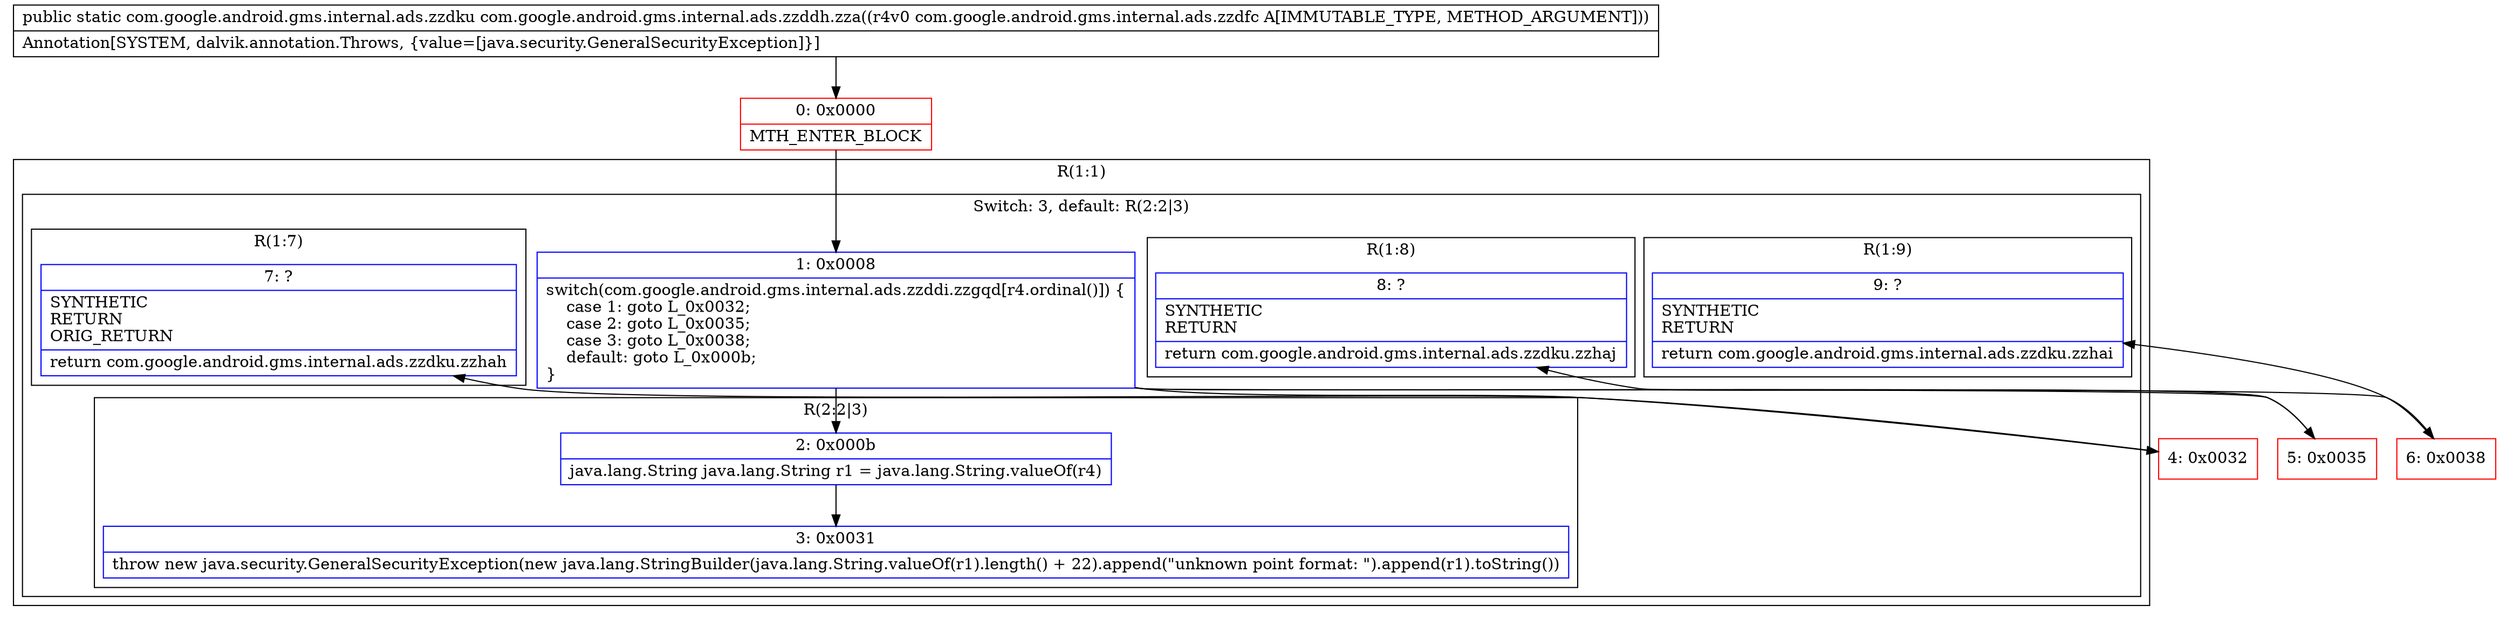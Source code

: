 digraph "CFG forcom.google.android.gms.internal.ads.zzddh.zza(Lcom\/google\/android\/gms\/internal\/ads\/zzdfc;)Lcom\/google\/android\/gms\/internal\/ads\/zzdku;" {
subgraph cluster_Region_2107120056 {
label = "R(1:1)";
node [shape=record,color=blue];
subgraph cluster_SwitchRegion_1282869884 {
label = "Switch: 3, default: R(2:2|3)";
node [shape=record,color=blue];
Node_1 [shape=record,label="{1\:\ 0x0008|switch(com.google.android.gms.internal.ads.zzddi.zzgqd[r4.ordinal()]) \{\l    case 1: goto L_0x0032;\l    case 2: goto L_0x0035;\l    case 3: goto L_0x0038;\l    default: goto L_0x000b;\l\}\l}"];
subgraph cluster_Region_59851999 {
label = "R(1:7)";
node [shape=record,color=blue];
Node_7 [shape=record,label="{7\:\ ?|SYNTHETIC\lRETURN\lORIG_RETURN\l|return com.google.android.gms.internal.ads.zzdku.zzhah\l}"];
}
subgraph cluster_Region_526059950 {
label = "R(1:8)";
node [shape=record,color=blue];
Node_8 [shape=record,label="{8\:\ ?|SYNTHETIC\lRETURN\l|return com.google.android.gms.internal.ads.zzdku.zzhaj\l}"];
}
subgraph cluster_Region_582190628 {
label = "R(1:9)";
node [shape=record,color=blue];
Node_9 [shape=record,label="{9\:\ ?|SYNTHETIC\lRETURN\l|return com.google.android.gms.internal.ads.zzdku.zzhai\l}"];
}
subgraph cluster_Region_1141905379 {
label = "R(2:2|3)";
node [shape=record,color=blue];
Node_2 [shape=record,label="{2\:\ 0x000b|java.lang.String java.lang.String r1 = java.lang.String.valueOf(r4)\l}"];
Node_3 [shape=record,label="{3\:\ 0x0031|throw new java.security.GeneralSecurityException(new java.lang.StringBuilder(java.lang.String.valueOf(r1).length() + 22).append(\"unknown point format: \").append(r1).toString())\l}"];
}
}
}
Node_0 [shape=record,color=red,label="{0\:\ 0x0000|MTH_ENTER_BLOCK\l}"];
Node_4 [shape=record,color=red,label="{4\:\ 0x0032}"];
Node_5 [shape=record,color=red,label="{5\:\ 0x0035}"];
Node_6 [shape=record,color=red,label="{6\:\ 0x0038}"];
MethodNode[shape=record,label="{public static com.google.android.gms.internal.ads.zzdku com.google.android.gms.internal.ads.zzddh.zza((r4v0 com.google.android.gms.internal.ads.zzdfc A[IMMUTABLE_TYPE, METHOD_ARGUMENT]))  | Annotation[SYSTEM, dalvik.annotation.Throws, \{value=[java.security.GeneralSecurityException]\}]\l}"];
MethodNode -> Node_0;
Node_1 -> Node_2;
Node_1 -> Node_4;
Node_1 -> Node_5;
Node_1 -> Node_6;
Node_2 -> Node_3;
Node_0 -> Node_1;
Node_4 -> Node_7;
Node_5 -> Node_8;
Node_6 -> Node_9;
}

